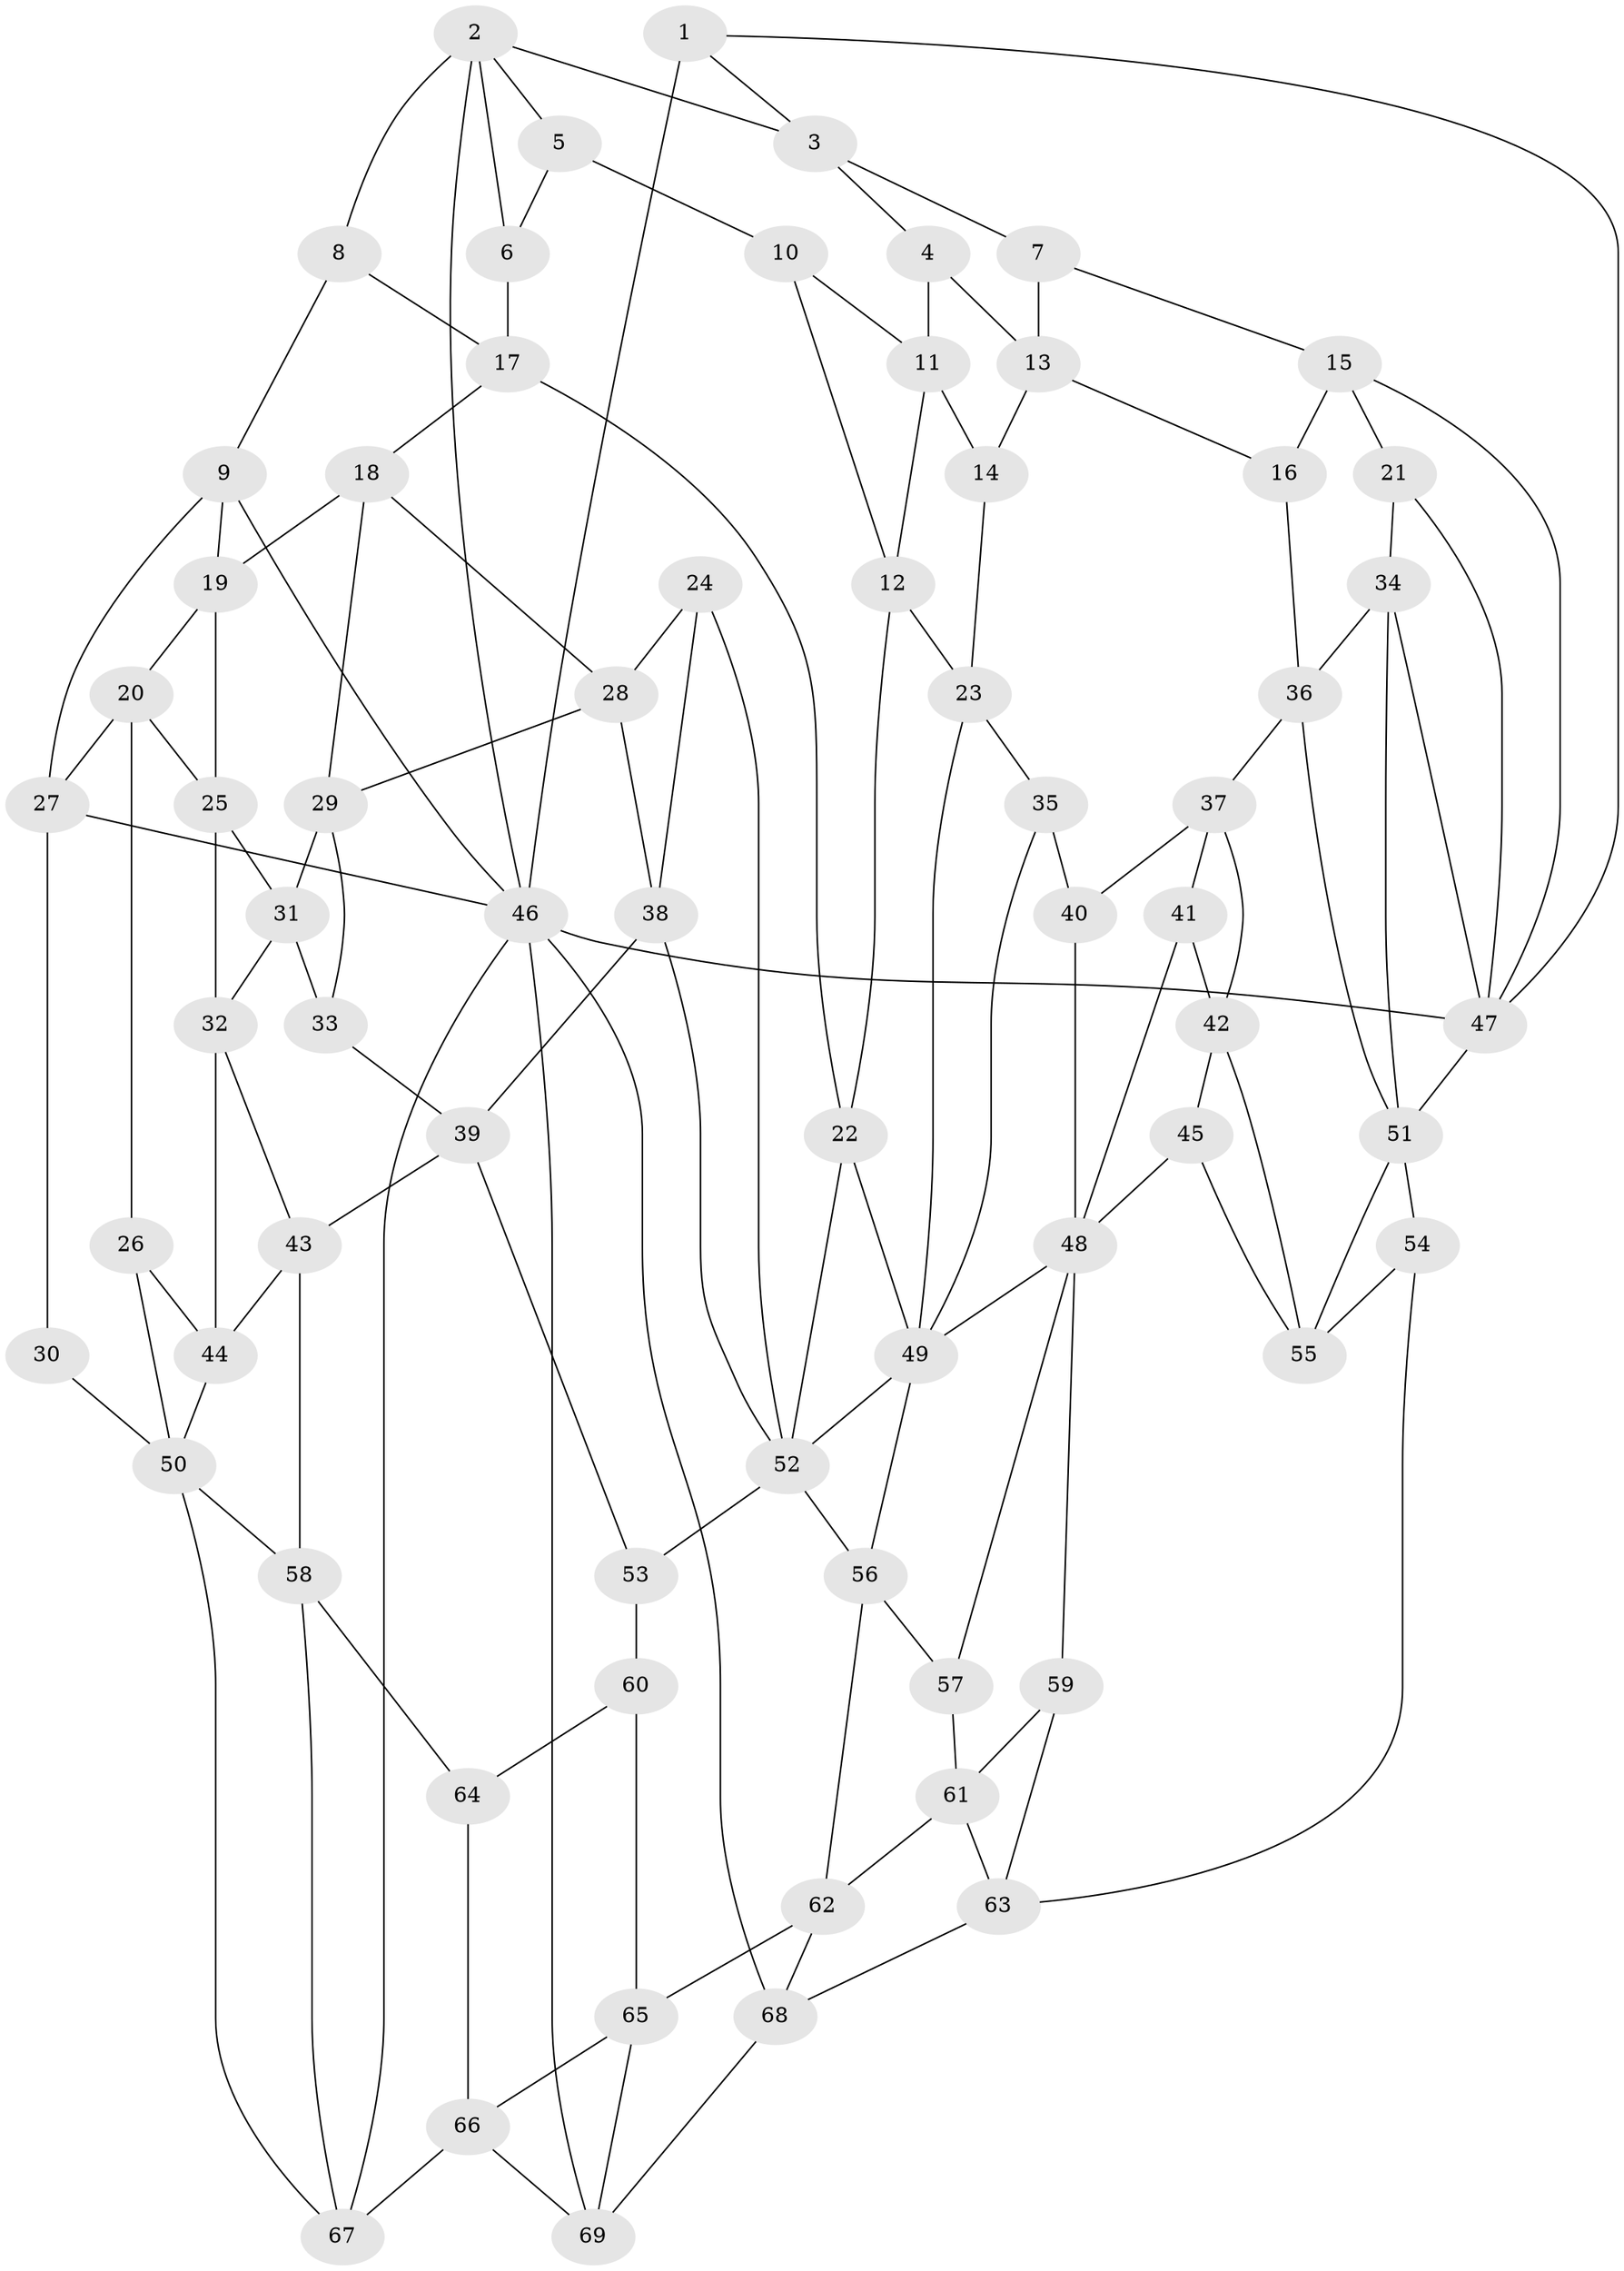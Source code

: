 // original degree distribution, {3: 0.021739130434782608, 5: 0.5434782608695652, 6: 0.21739130434782608, 4: 0.21739130434782608}
// Generated by graph-tools (version 1.1) at 2025/27/03/09/25 03:27:08]
// undirected, 69 vertices, 133 edges
graph export_dot {
graph [start="1"]
  node [color=gray90,style=filled];
  1;
  2;
  3;
  4;
  5;
  6;
  7;
  8;
  9;
  10;
  11;
  12;
  13;
  14;
  15;
  16;
  17;
  18;
  19;
  20;
  21;
  22;
  23;
  24;
  25;
  26;
  27;
  28;
  29;
  30;
  31;
  32;
  33;
  34;
  35;
  36;
  37;
  38;
  39;
  40;
  41;
  42;
  43;
  44;
  45;
  46;
  47;
  48;
  49;
  50;
  51;
  52;
  53;
  54;
  55;
  56;
  57;
  58;
  59;
  60;
  61;
  62;
  63;
  64;
  65;
  66;
  67;
  68;
  69;
  1 -- 3 [weight=1.0];
  1 -- 46 [weight=2.0];
  1 -- 47 [weight=1.0];
  2 -- 3 [weight=1.0];
  2 -- 5 [weight=1.0];
  2 -- 6 [weight=1.0];
  2 -- 8 [weight=1.0];
  2 -- 46 [weight=1.0];
  3 -- 4 [weight=1.0];
  3 -- 7 [weight=1.0];
  4 -- 11 [weight=1.0];
  4 -- 13 [weight=1.0];
  5 -- 6 [weight=1.0];
  5 -- 10 [weight=2.0];
  6 -- 17 [weight=1.0];
  7 -- 13 [weight=1.0];
  7 -- 15 [weight=1.0];
  8 -- 9 [weight=1.0];
  8 -- 17 [weight=1.0];
  9 -- 19 [weight=1.0];
  9 -- 27 [weight=1.0];
  9 -- 46 [weight=1.0];
  10 -- 11 [weight=1.0];
  10 -- 12 [weight=1.0];
  11 -- 12 [weight=1.0];
  11 -- 14 [weight=1.0];
  12 -- 22 [weight=1.0];
  12 -- 23 [weight=1.0];
  13 -- 14 [weight=1.0];
  13 -- 16 [weight=1.0];
  14 -- 23 [weight=1.0];
  15 -- 16 [weight=1.0];
  15 -- 21 [weight=1.0];
  15 -- 47 [weight=1.0];
  16 -- 36 [weight=1.0];
  17 -- 18 [weight=1.0];
  17 -- 22 [weight=1.0];
  18 -- 19 [weight=1.0];
  18 -- 28 [weight=1.0];
  18 -- 29 [weight=1.0];
  19 -- 20 [weight=1.0];
  19 -- 25 [weight=1.0];
  20 -- 25 [weight=1.0];
  20 -- 26 [weight=1.0];
  20 -- 27 [weight=1.0];
  21 -- 34 [weight=1.0];
  21 -- 47 [weight=1.0];
  22 -- 49 [weight=1.0];
  22 -- 52 [weight=1.0];
  23 -- 35 [weight=1.0];
  23 -- 49 [weight=1.0];
  24 -- 28 [weight=1.0];
  24 -- 38 [weight=1.0];
  24 -- 52 [weight=1.0];
  25 -- 31 [weight=1.0];
  25 -- 32 [weight=1.0];
  26 -- 44 [weight=1.0];
  26 -- 50 [weight=1.0];
  27 -- 30 [weight=1.0];
  27 -- 46 [weight=1.0];
  28 -- 29 [weight=1.0];
  28 -- 38 [weight=1.0];
  29 -- 31 [weight=1.0];
  29 -- 33 [weight=1.0];
  30 -- 50 [weight=2.0];
  31 -- 32 [weight=1.0];
  31 -- 33 [weight=1.0];
  32 -- 43 [weight=1.0];
  32 -- 44 [weight=1.0];
  33 -- 39 [weight=1.0];
  34 -- 36 [weight=1.0];
  34 -- 47 [weight=1.0];
  34 -- 51 [weight=1.0];
  35 -- 40 [weight=2.0];
  35 -- 49 [weight=1.0];
  36 -- 37 [weight=1.0];
  36 -- 51 [weight=1.0];
  37 -- 40 [weight=1.0];
  37 -- 41 [weight=1.0];
  37 -- 42 [weight=1.0];
  38 -- 39 [weight=1.0];
  38 -- 52 [weight=1.0];
  39 -- 43 [weight=1.0];
  39 -- 53 [weight=1.0];
  40 -- 48 [weight=1.0];
  41 -- 42 [weight=1.0];
  41 -- 48 [weight=1.0];
  42 -- 45 [weight=1.0];
  42 -- 55 [weight=1.0];
  43 -- 44 [weight=1.0];
  43 -- 58 [weight=1.0];
  44 -- 50 [weight=1.0];
  45 -- 48 [weight=1.0];
  45 -- 55 [weight=1.0];
  46 -- 47 [weight=1.0];
  46 -- 67 [weight=1.0];
  46 -- 68 [weight=1.0];
  46 -- 69 [weight=1.0];
  47 -- 51 [weight=1.0];
  48 -- 49 [weight=1.0];
  48 -- 57 [weight=1.0];
  48 -- 59 [weight=1.0];
  49 -- 52 [weight=1.0];
  49 -- 56 [weight=1.0];
  50 -- 58 [weight=1.0];
  50 -- 67 [weight=1.0];
  51 -- 54 [weight=2.0];
  51 -- 55 [weight=1.0];
  52 -- 53 [weight=1.0];
  52 -- 56 [weight=1.0];
  53 -- 60 [weight=1.0];
  54 -- 55 [weight=1.0];
  54 -- 63 [weight=1.0];
  56 -- 57 [weight=1.0];
  56 -- 62 [weight=1.0];
  57 -- 61 [weight=1.0];
  58 -- 64 [weight=1.0];
  58 -- 67 [weight=1.0];
  59 -- 61 [weight=1.0];
  59 -- 63 [weight=1.0];
  60 -- 64 [weight=1.0];
  60 -- 65 [weight=1.0];
  61 -- 62 [weight=1.0];
  61 -- 63 [weight=1.0];
  62 -- 65 [weight=1.0];
  62 -- 68 [weight=1.0];
  63 -- 68 [weight=1.0];
  64 -- 66 [weight=1.0];
  65 -- 66 [weight=1.0];
  65 -- 69 [weight=1.0];
  66 -- 67 [weight=1.0];
  66 -- 69 [weight=1.0];
  68 -- 69 [weight=1.0];
}
